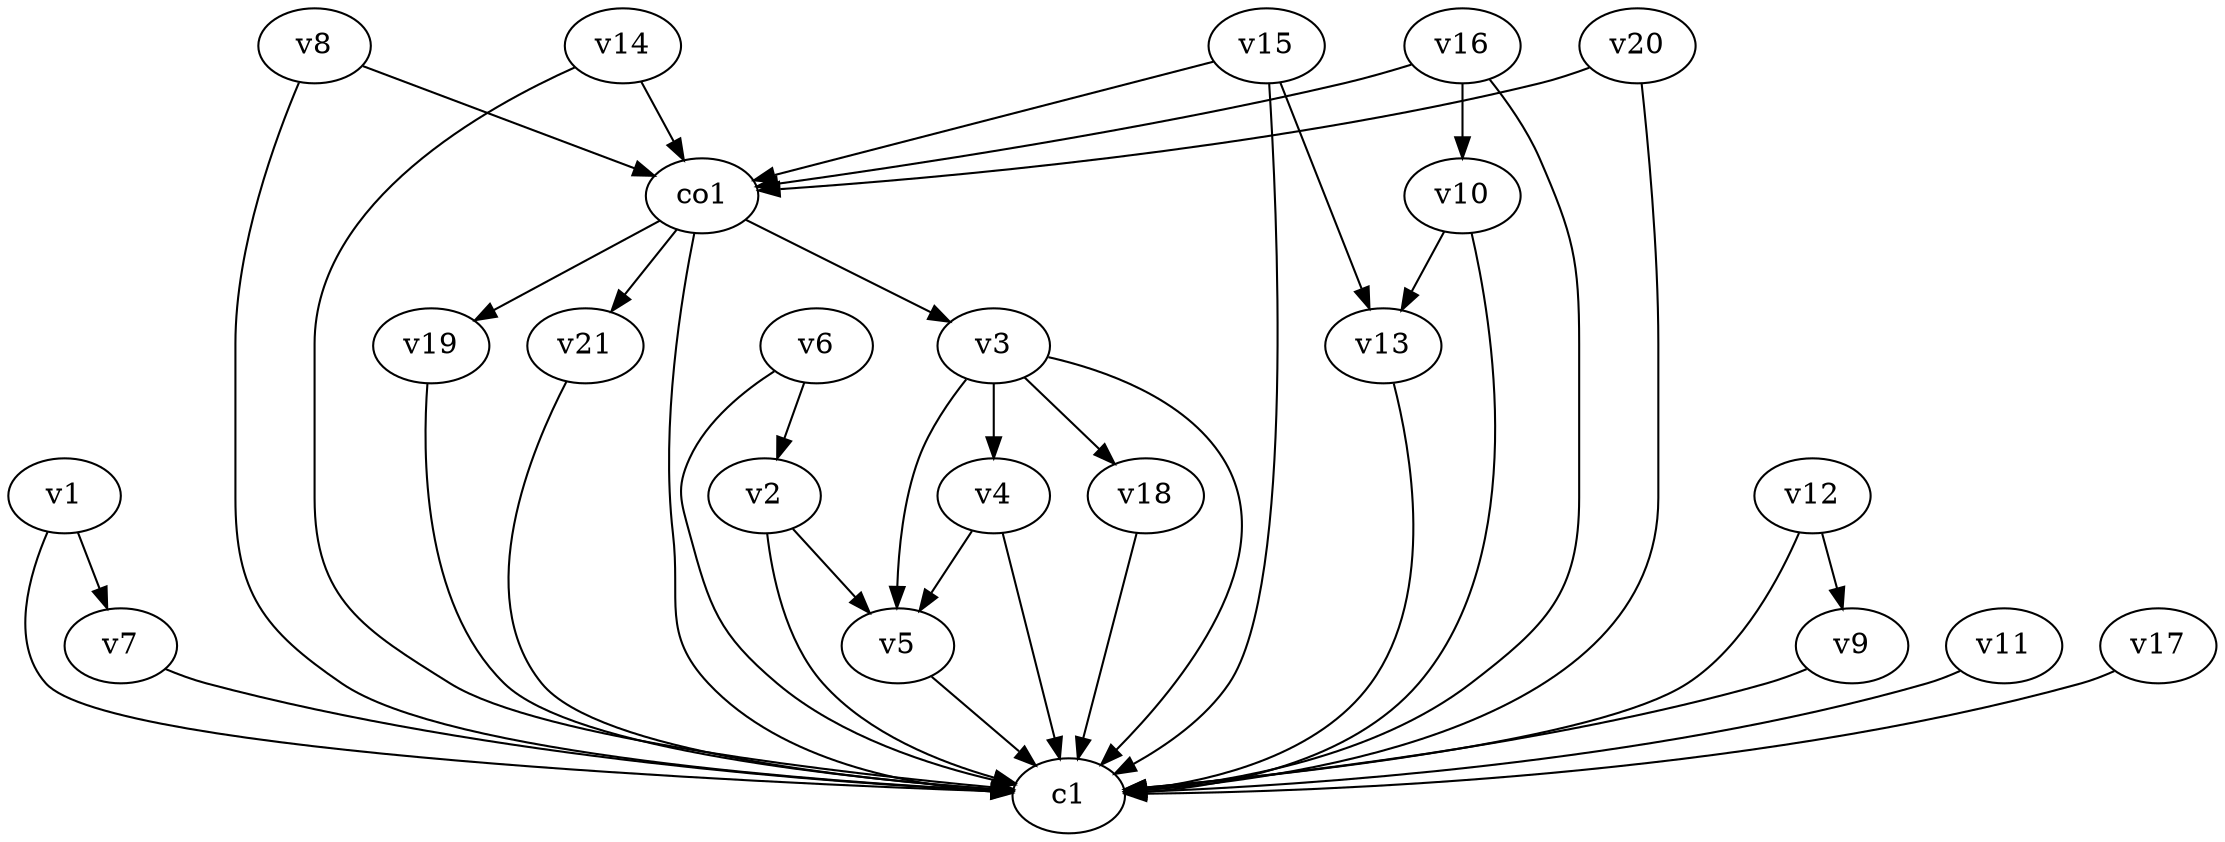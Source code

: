 strict digraph  {
c1;
v1;
v2;
v3;
v4;
v5;
v6;
v7;
v8;
v9;
v10;
v11;
v12;
v13;
v14;
v15;
v16;
v17;
v18;
v19;
v20;
v21;
co1;
v1 -> c1  [weight=1];
v1 -> v7  [weight=1];
v2 -> c1  [weight=1];
v2 -> v5  [weight=1];
v3 -> c1  [weight=1];
v3 -> v4  [weight=1];
v3 -> v5  [weight=1];
v3 -> v18  [weight=1];
v4 -> c1  [weight=1];
v4 -> v5  [weight=1];
v5 -> c1  [weight=1];
v6 -> c1  [weight=1];
v6 -> v2  [weight=1];
v7 -> c1  [weight=1];
v8 -> c1  [weight=1];
v8 -> co1  [weight=1];
v9 -> c1  [weight=1];
v10 -> c1  [weight=1];
v10 -> v13  [weight=1];
v11 -> c1  [weight=1];
v12 -> c1  [weight=1];
v12 -> v9  [weight=1];
v13 -> c1  [weight=1];
v14 -> c1  [weight=1];
v14 -> co1  [weight=1];
v15 -> c1  [weight=1];
v15 -> v13  [weight=1];
v15 -> co1  [weight=1];
v16 -> c1  [weight=1];
v16 -> v10  [weight=1];
v16 -> co1  [weight=1];
v17 -> c1  [weight=1];
v18 -> c1  [weight=1];
v19 -> c1  [weight=1];
v20 -> c1  [weight=1];
v20 -> co1  [weight=1];
v21 -> c1  [weight=1];
co1 -> c1  [weight=1];
co1 -> v19  [weight=1];
co1 -> v21  [weight=1];
co1 -> v3  [weight=1];
}
